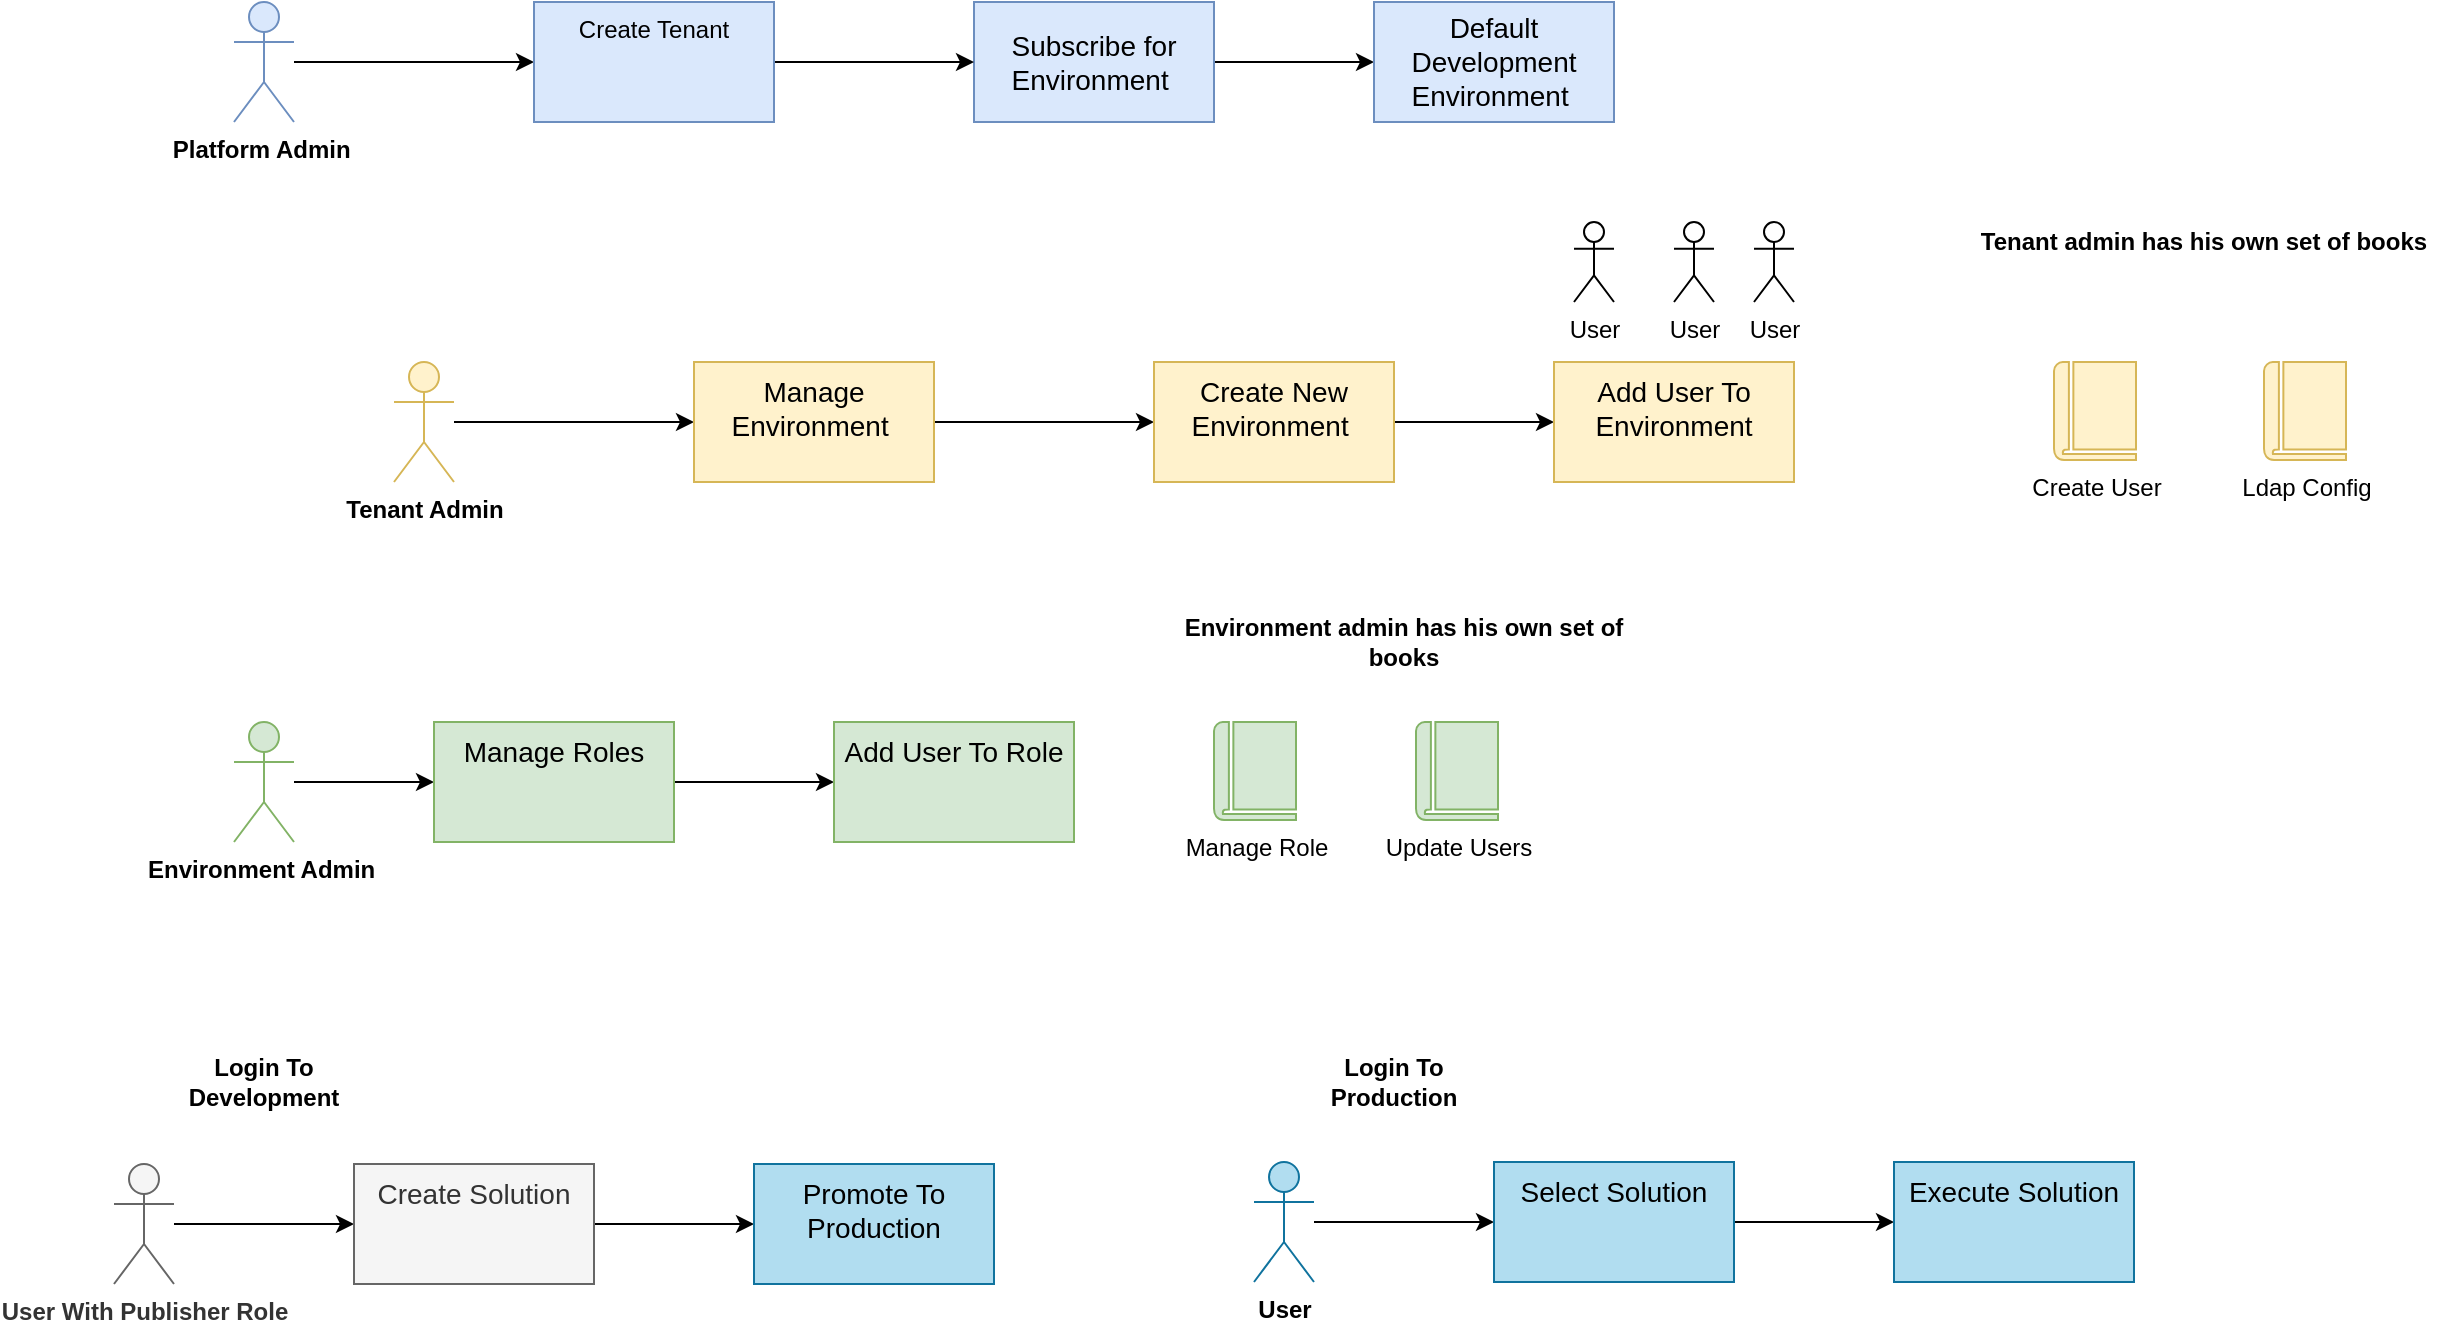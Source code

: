 <mxfile version="14.4.4" type="github">
  <diagram id="XkkLKoNscVd5GuspykuL" name="Page-1">
    <mxGraphModel dx="1595" dy="812" grid="1" gridSize="10" guides="1" tooltips="1" connect="1" arrows="1" fold="1" page="1" pageScale="1" pageWidth="827" pageHeight="1169" math="0" shadow="0">
      <root>
        <mxCell id="0" />
        <mxCell id="1" parent="0" />
        <mxCell id="S_hF_lObjTdIYjeTcLZP-42" value="" style="edgeStyle=orthogonalEdgeStyle;rounded=0;orthogonalLoop=1;jettySize=auto;html=1;" edge="1" parent="1" source="S_hF_lObjTdIYjeTcLZP-1" target="S_hF_lObjTdIYjeTcLZP-41">
          <mxGeometry relative="1" as="geometry" />
        </mxCell>
        <mxCell id="S_hF_lObjTdIYjeTcLZP-1" value="&lt;font style=&quot;font-size: 14px&quot;&gt;Subscribe for Environment&amp;nbsp;&lt;/font&gt;" style="rounded=0;whiteSpace=wrap;html=1;fillColor=#dae8fc;strokeColor=#6c8ebf;" vertex="1" parent="1">
          <mxGeometry x="490" y="430" width="120" height="60" as="geometry" />
        </mxCell>
        <mxCell id="S_hF_lObjTdIYjeTcLZP-4" value="" style="edgeStyle=orthogonalEdgeStyle;rounded=0;orthogonalLoop=1;jettySize=auto;html=1;" edge="1" parent="1" source="S_hF_lObjTdIYjeTcLZP-2" target="S_hF_lObjTdIYjeTcLZP-3">
          <mxGeometry relative="1" as="geometry" />
        </mxCell>
        <mxCell id="S_hF_lObjTdIYjeTcLZP-2" value="&lt;b&gt;Platform Admin&amp;nbsp;&lt;/b&gt;" style="shape=umlActor;verticalLabelPosition=bottom;verticalAlign=top;html=1;outlineConnect=0;fillColor=#dae8fc;strokeColor=#6c8ebf;" vertex="1" parent="1">
          <mxGeometry x="120" y="430" width="30" height="60" as="geometry" />
        </mxCell>
        <mxCell id="S_hF_lObjTdIYjeTcLZP-5" value="" style="edgeStyle=orthogonalEdgeStyle;rounded=0;orthogonalLoop=1;jettySize=auto;html=1;" edge="1" parent="1" source="S_hF_lObjTdIYjeTcLZP-3" target="S_hF_lObjTdIYjeTcLZP-1">
          <mxGeometry relative="1" as="geometry" />
        </mxCell>
        <mxCell id="S_hF_lObjTdIYjeTcLZP-3" value="Create Tenant" style="whiteSpace=wrap;html=1;verticalAlign=top;fillColor=#dae8fc;strokeColor=#6c8ebf;" vertex="1" parent="1">
          <mxGeometry x="270" y="430" width="120" height="60" as="geometry" />
        </mxCell>
        <mxCell id="S_hF_lObjTdIYjeTcLZP-9" value="" style="edgeStyle=orthogonalEdgeStyle;rounded=0;orthogonalLoop=1;jettySize=auto;html=1;" edge="1" parent="1" source="S_hF_lObjTdIYjeTcLZP-7" target="S_hF_lObjTdIYjeTcLZP-8">
          <mxGeometry relative="1" as="geometry" />
        </mxCell>
        <mxCell id="S_hF_lObjTdIYjeTcLZP-7" value="&lt;b&gt;Tenant Admin&lt;/b&gt;" style="shape=umlActor;verticalLabelPosition=bottom;verticalAlign=top;html=1;outlineConnect=0;fillColor=#fff2cc;strokeColor=#d6b656;" vertex="1" parent="1">
          <mxGeometry x="200" y="610" width="30" height="60" as="geometry" />
        </mxCell>
        <mxCell id="S_hF_lObjTdIYjeTcLZP-11" value="" style="edgeStyle=orthogonalEdgeStyle;rounded=0;orthogonalLoop=1;jettySize=auto;html=1;" edge="1" parent="1" source="S_hF_lObjTdIYjeTcLZP-8" target="S_hF_lObjTdIYjeTcLZP-10">
          <mxGeometry relative="1" as="geometry" />
        </mxCell>
        <mxCell id="S_hF_lObjTdIYjeTcLZP-8" value="&lt;font style=&quot;font-size: 14px&quot;&gt;Manage Environment&amp;nbsp;&lt;/font&gt;" style="whiteSpace=wrap;html=1;verticalAlign=top;fillColor=#fff2cc;strokeColor=#d6b656;" vertex="1" parent="1">
          <mxGeometry x="350" y="610" width="120" height="60" as="geometry" />
        </mxCell>
        <mxCell id="S_hF_lObjTdIYjeTcLZP-13" value="" style="edgeStyle=orthogonalEdgeStyle;rounded=0;orthogonalLoop=1;jettySize=auto;html=1;" edge="1" parent="1" source="S_hF_lObjTdIYjeTcLZP-10" target="S_hF_lObjTdIYjeTcLZP-12">
          <mxGeometry relative="1" as="geometry" />
        </mxCell>
        <mxCell id="S_hF_lObjTdIYjeTcLZP-10" value="&lt;font style=&quot;font-size: 14px&quot;&gt;Create New Environment&amp;nbsp;&lt;/font&gt;" style="whiteSpace=wrap;html=1;verticalAlign=top;fillColor=#fff2cc;strokeColor=#d6b656;" vertex="1" parent="1">
          <mxGeometry x="580" y="610" width="120" height="60" as="geometry" />
        </mxCell>
        <mxCell id="S_hF_lObjTdIYjeTcLZP-12" value="&lt;font style=&quot;font-size: 14px&quot;&gt;Add User To Environment&lt;/font&gt;" style="whiteSpace=wrap;html=1;verticalAlign=top;fillColor=#fff2cc;strokeColor=#d6b656;" vertex="1" parent="1">
          <mxGeometry x="780" y="610" width="120" height="60" as="geometry" />
        </mxCell>
        <mxCell id="S_hF_lObjTdIYjeTcLZP-14" value="User" style="shape=umlActor;verticalLabelPosition=bottom;verticalAlign=top;html=1;outlineConnect=0;" vertex="1" parent="1">
          <mxGeometry x="790" y="540" width="20" height="40" as="geometry" />
        </mxCell>
        <mxCell id="S_hF_lObjTdIYjeTcLZP-15" value="User" style="shape=umlActor;verticalLabelPosition=bottom;verticalAlign=top;html=1;outlineConnect=0;" vertex="1" parent="1">
          <mxGeometry x="840" y="540" width="20" height="40" as="geometry" />
        </mxCell>
        <mxCell id="S_hF_lObjTdIYjeTcLZP-16" value="User" style="shape=umlActor;verticalLabelPosition=bottom;verticalAlign=top;html=1;outlineConnect=0;" vertex="1" parent="1">
          <mxGeometry x="880" y="540" width="20" height="40" as="geometry" />
        </mxCell>
        <mxCell id="S_hF_lObjTdIYjeTcLZP-19" value="" style="edgeStyle=orthogonalEdgeStyle;rounded=0;orthogonalLoop=1;jettySize=auto;html=1;" edge="1" parent="1" source="S_hF_lObjTdIYjeTcLZP-17" target="S_hF_lObjTdIYjeTcLZP-18">
          <mxGeometry relative="1" as="geometry" />
        </mxCell>
        <mxCell id="S_hF_lObjTdIYjeTcLZP-17" value="&lt;b&gt;Environment Admin&amp;nbsp;&lt;/b&gt;" style="shape=umlActor;verticalLabelPosition=bottom;verticalAlign=top;html=1;outlineConnect=0;fillColor=#d5e8d4;strokeColor=#82b366;" vertex="1" parent="1">
          <mxGeometry x="120" y="790" width="30" height="60" as="geometry" />
        </mxCell>
        <mxCell id="S_hF_lObjTdIYjeTcLZP-21" value="" style="edgeStyle=orthogonalEdgeStyle;rounded=0;orthogonalLoop=1;jettySize=auto;html=1;" edge="1" parent="1" source="S_hF_lObjTdIYjeTcLZP-18" target="S_hF_lObjTdIYjeTcLZP-20">
          <mxGeometry relative="1" as="geometry" />
        </mxCell>
        <mxCell id="S_hF_lObjTdIYjeTcLZP-18" value="&lt;font style=&quot;font-size: 14px&quot;&gt;Manage Roles&lt;/font&gt;" style="whiteSpace=wrap;html=1;verticalAlign=top;strokeColor=#82b366;fillColor=#d5e8d4;" vertex="1" parent="1">
          <mxGeometry x="220" y="790" width="120" height="60" as="geometry" />
        </mxCell>
        <mxCell id="S_hF_lObjTdIYjeTcLZP-20" value="&lt;font style=&quot;font-size: 14px&quot;&gt;Add User To Role&lt;/font&gt;" style="whiteSpace=wrap;html=1;verticalAlign=top;strokeColor=#82b366;fillColor=#d5e8d4;" vertex="1" parent="1">
          <mxGeometry x="420" y="790" width="120" height="60" as="geometry" />
        </mxCell>
        <mxCell id="S_hF_lObjTdIYjeTcLZP-24" value="" style="edgeStyle=orthogonalEdgeStyle;rounded=0;orthogonalLoop=1;jettySize=auto;html=1;" edge="1" parent="1" source="S_hF_lObjTdIYjeTcLZP-22" target="S_hF_lObjTdIYjeTcLZP-23">
          <mxGeometry relative="1" as="geometry" />
        </mxCell>
        <mxCell id="S_hF_lObjTdIYjeTcLZP-22" value="&lt;b&gt;User With Publisher Role&lt;/b&gt;" style="shape=umlActor;verticalLabelPosition=bottom;verticalAlign=top;html=1;outlineConnect=0;fillColor=#f5f5f5;strokeColor=#666666;fontColor=#333333;" vertex="1" parent="1">
          <mxGeometry x="60" y="1011" width="30" height="60" as="geometry" />
        </mxCell>
        <mxCell id="S_hF_lObjTdIYjeTcLZP-27" value="" style="edgeStyle=orthogonalEdgeStyle;rounded=0;orthogonalLoop=1;jettySize=auto;html=1;" edge="1" parent="1" source="S_hF_lObjTdIYjeTcLZP-23" target="S_hF_lObjTdIYjeTcLZP-26">
          <mxGeometry relative="1" as="geometry" />
        </mxCell>
        <mxCell id="S_hF_lObjTdIYjeTcLZP-23" value="&lt;font style=&quot;font-size: 14px&quot;&gt;Create Solution&lt;/font&gt;" style="whiteSpace=wrap;html=1;fontColor=#333333;verticalAlign=top;strokeColor=#666666;fillColor=#f5f5f5;" vertex="1" parent="1">
          <mxGeometry x="180" y="1011" width="120" height="60" as="geometry" />
        </mxCell>
        <mxCell id="S_hF_lObjTdIYjeTcLZP-25" value="&lt;b&gt;Login To Development&lt;/b&gt;" style="text;html=1;strokeColor=none;fillColor=none;align=center;verticalAlign=middle;whiteSpace=wrap;rounded=0;" vertex="1" parent="1">
          <mxGeometry x="115" y="960" width="40" height="20" as="geometry" />
        </mxCell>
        <mxCell id="S_hF_lObjTdIYjeTcLZP-26" value="&lt;font style=&quot;font-size: 14px&quot;&gt;Promote To Production&lt;/font&gt;" style="whiteSpace=wrap;html=1;verticalAlign=top;fillColor=#b1ddf0;strokeColor=#10739e;" vertex="1" parent="1">
          <mxGeometry x="380" y="1011" width="120" height="60" as="geometry" />
        </mxCell>
        <mxCell id="S_hF_lObjTdIYjeTcLZP-36" value="" style="edgeStyle=orthogonalEdgeStyle;rounded=0;orthogonalLoop=1;jettySize=auto;html=1;" edge="1" parent="1" source="S_hF_lObjTdIYjeTcLZP-33" target="S_hF_lObjTdIYjeTcLZP-35">
          <mxGeometry relative="1" as="geometry" />
        </mxCell>
        <mxCell id="S_hF_lObjTdIYjeTcLZP-33" value="&lt;b&gt;User&lt;/b&gt;" style="shape=umlActor;verticalLabelPosition=bottom;verticalAlign=top;html=1;outlineConnect=0;fillColor=#b1ddf0;strokeColor=#10739e;" vertex="1" parent="1">
          <mxGeometry x="630" y="1010" width="30" height="60" as="geometry" />
        </mxCell>
        <mxCell id="S_hF_lObjTdIYjeTcLZP-38" value="" style="edgeStyle=orthogonalEdgeStyle;rounded=0;orthogonalLoop=1;jettySize=auto;html=1;" edge="1" parent="1" source="S_hF_lObjTdIYjeTcLZP-35" target="S_hF_lObjTdIYjeTcLZP-37">
          <mxGeometry relative="1" as="geometry" />
        </mxCell>
        <mxCell id="S_hF_lObjTdIYjeTcLZP-35" value="&lt;font style=&quot;font-size: 14px&quot;&gt;Select Solution&lt;/font&gt;" style="whiteSpace=wrap;html=1;verticalAlign=top;strokeColor=#10739e;fillColor=#b1ddf0;" vertex="1" parent="1">
          <mxGeometry x="750" y="1010" width="120" height="60" as="geometry" />
        </mxCell>
        <mxCell id="S_hF_lObjTdIYjeTcLZP-37" value="&lt;font style=&quot;font-size: 14px&quot;&gt;Execute Solution&lt;/font&gt;" style="whiteSpace=wrap;html=1;verticalAlign=top;strokeColor=#10739e;fillColor=#b1ddf0;" vertex="1" parent="1">
          <mxGeometry x="950" y="1010" width="120" height="60" as="geometry" />
        </mxCell>
        <mxCell id="S_hF_lObjTdIYjeTcLZP-39" value="&lt;b&gt;Login To Production&lt;/b&gt;" style="text;html=1;strokeColor=none;fillColor=none;align=center;verticalAlign=middle;whiteSpace=wrap;rounded=0;" vertex="1" parent="1">
          <mxGeometry x="680" y="960" width="40" height="20" as="geometry" />
        </mxCell>
        <mxCell id="S_hF_lObjTdIYjeTcLZP-41" value="&lt;font style=&quot;font-size: 14px&quot;&gt;&lt;span&gt;Default Development&lt;/span&gt;&lt;br&gt;&lt;span&gt;Environment&amp;nbsp;&lt;/span&gt;&lt;/font&gt;" style="whiteSpace=wrap;html=1;rounded=0;strokeColor=#6c8ebf;fillColor=#dae8fc;" vertex="1" parent="1">
          <mxGeometry x="690" y="430" width="120" height="60" as="geometry" />
        </mxCell>
        <mxCell id="S_hF_lObjTdIYjeTcLZP-43" value="Manage Role" style="pointerEvents=1;shadow=0;dashed=0;html=1;strokeColor=#82b366;fillColor=#d5e8d4;labelPosition=center;verticalLabelPosition=bottom;verticalAlign=top;outlineConnect=0;align=center;shape=mxgraph.office.concepts.book_journal;" vertex="1" parent="1">
          <mxGeometry x="610" y="790" width="41" height="49" as="geometry" />
        </mxCell>
        <mxCell id="S_hF_lObjTdIYjeTcLZP-45" value="Update Users" style="pointerEvents=1;shadow=0;dashed=0;html=1;strokeColor=#82b366;fillColor=#d5e8d4;labelPosition=center;verticalLabelPosition=bottom;verticalAlign=top;outlineConnect=0;align=center;shape=mxgraph.office.concepts.book_journal;" vertex="1" parent="1">
          <mxGeometry x="711" y="790" width="41" height="49" as="geometry" />
        </mxCell>
        <mxCell id="S_hF_lObjTdIYjeTcLZP-47" value="Create User" style="pointerEvents=1;shadow=0;dashed=0;html=1;strokeColor=#d6b656;fillColor=#fff2cc;labelPosition=center;verticalLabelPosition=bottom;verticalAlign=top;outlineConnect=0;align=center;shape=mxgraph.office.concepts.book_journal;" vertex="1" parent="1">
          <mxGeometry x="1030" y="610" width="41" height="49" as="geometry" />
        </mxCell>
        <mxCell id="S_hF_lObjTdIYjeTcLZP-48" value="Ldap Config" style="pointerEvents=1;shadow=0;dashed=0;html=1;strokeColor=#d6b656;fillColor=#fff2cc;labelPosition=center;verticalLabelPosition=bottom;verticalAlign=top;outlineConnect=0;align=center;shape=mxgraph.office.concepts.book_journal;" vertex="1" parent="1">
          <mxGeometry x="1135" y="610" width="41" height="49" as="geometry" />
        </mxCell>
        <mxCell id="S_hF_lObjTdIYjeTcLZP-49" value="&lt;b&gt;Tenant admin has his own set of books&lt;/b&gt;" style="text;html=1;strokeColor=none;fillColor=none;align=center;verticalAlign=middle;whiteSpace=wrap;rounded=0;" vertex="1" parent="1">
          <mxGeometry x="980" y="540" width="250" height="20" as="geometry" />
        </mxCell>
        <mxCell id="S_hF_lObjTdIYjeTcLZP-50" value="&lt;b&gt;Environment admin has his own set of books&lt;/b&gt;" style="text;html=1;strokeColor=none;fillColor=none;align=center;verticalAlign=middle;whiteSpace=wrap;rounded=0;" vertex="1" parent="1">
          <mxGeometry x="580" y="740" width="250" height="20" as="geometry" />
        </mxCell>
      </root>
    </mxGraphModel>
  </diagram>
</mxfile>
